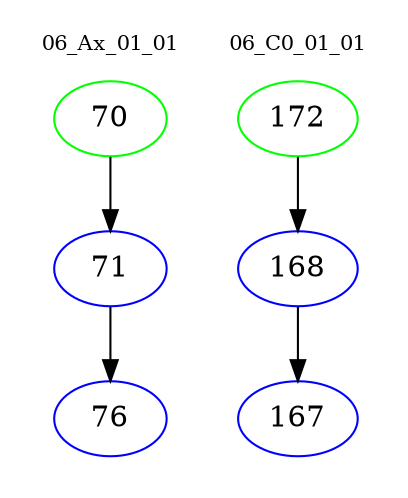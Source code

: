 digraph{
subgraph cluster_0 {
color = white
label = "06_Ax_01_01";
fontsize=10;
T0_70 [label="70", color="green"]
T0_70 -> T0_71 [color="black"]
T0_71 [label="71", color="blue"]
T0_71 -> T0_76 [color="black"]
T0_76 [label="76", color="blue"]
}
subgraph cluster_1 {
color = white
label = "06_C0_01_01";
fontsize=10;
T1_172 [label="172", color="green"]
T1_172 -> T1_168 [color="black"]
T1_168 [label="168", color="blue"]
T1_168 -> T1_167 [color="black"]
T1_167 [label="167", color="blue"]
}
}
